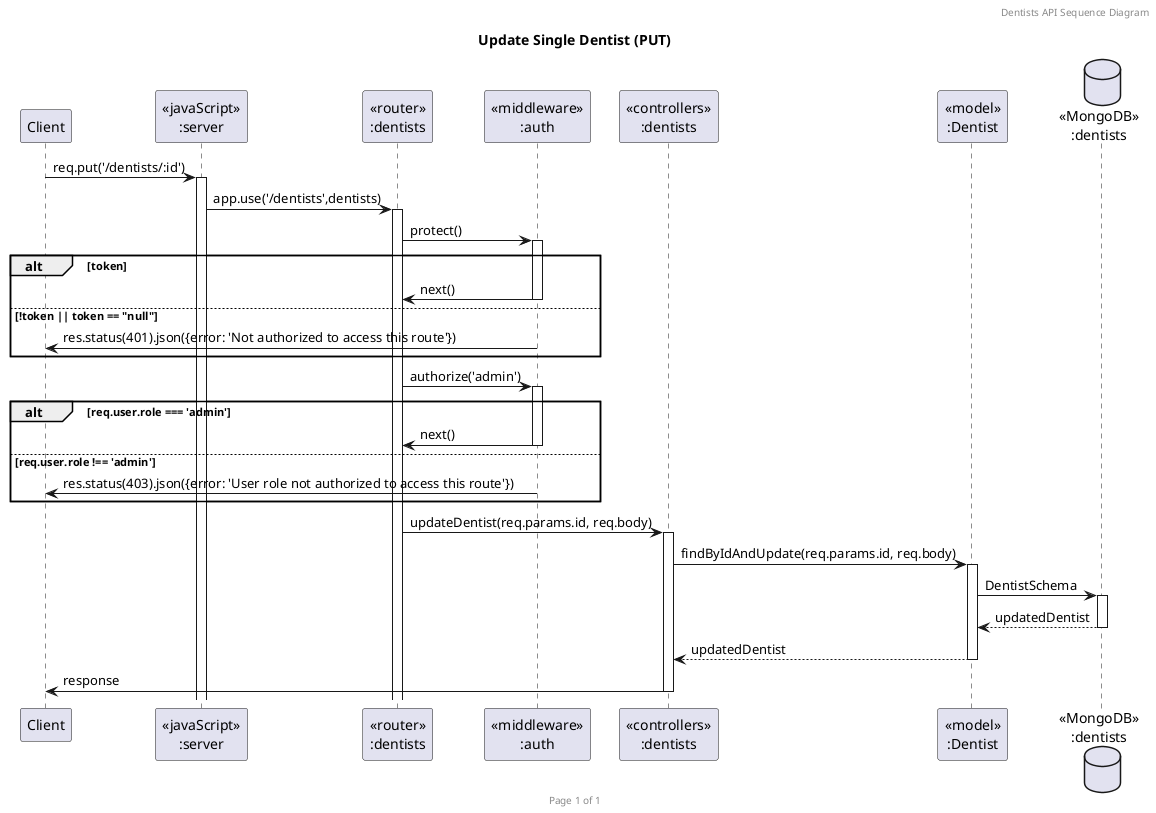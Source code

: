 @startuml Update Single Dentist (PUT)

header Dentists API Sequence Diagram
footer Page %page% of %lastpage%
title "Update Single Dentist (PUT)"

participant "Client" as client
participant "<<javaScript>>\n:server" as server
participant "<<router>>\n:dentists" as routerDentists
participant "<<middleware>>\n:auth" as middlewareAuth
participant "<<controllers>>\n:dentists" as controllersDentists
participant "<<model>>\n:Dentist" as modelDentist
database "<<MongoDB>>\n:dentists" as DentistsDatabase

client->server ++:req.put('/dentists/:id')
server->routerDentists ++:app.use('/dentists',dentists)
routerDentists -> middlewareAuth ++:protect()
alt token
    middlewareAuth -> routerDentists --:next()
else !token || token == "null"
    middlewareAuth -> client --:res.status(401).json({error: 'Not authorized to access this route'})
end

routerDentists -> middlewareAuth ++:authorize('admin')
alt req.user.role === 'admin'
    middlewareAuth -> routerDentists --:next()
else req.user.role !== 'admin'
    middlewareAuth -> client --:res.status(403).json({error: 'User role not authorized to access this route'})
end

routerDentists -> controllersDentists ++:updateDentist(req.params.id, req.body)
controllersDentists->modelDentist ++:findByIdAndUpdate(req.params.id, req.body)
modelDentist ->DentistsDatabase ++: DentistSchema
DentistsDatabase --> modelDentist --: updatedDentist
controllersDentists <-- modelDentist --:updatedDentist
controllersDentists->client --:response

@enduml